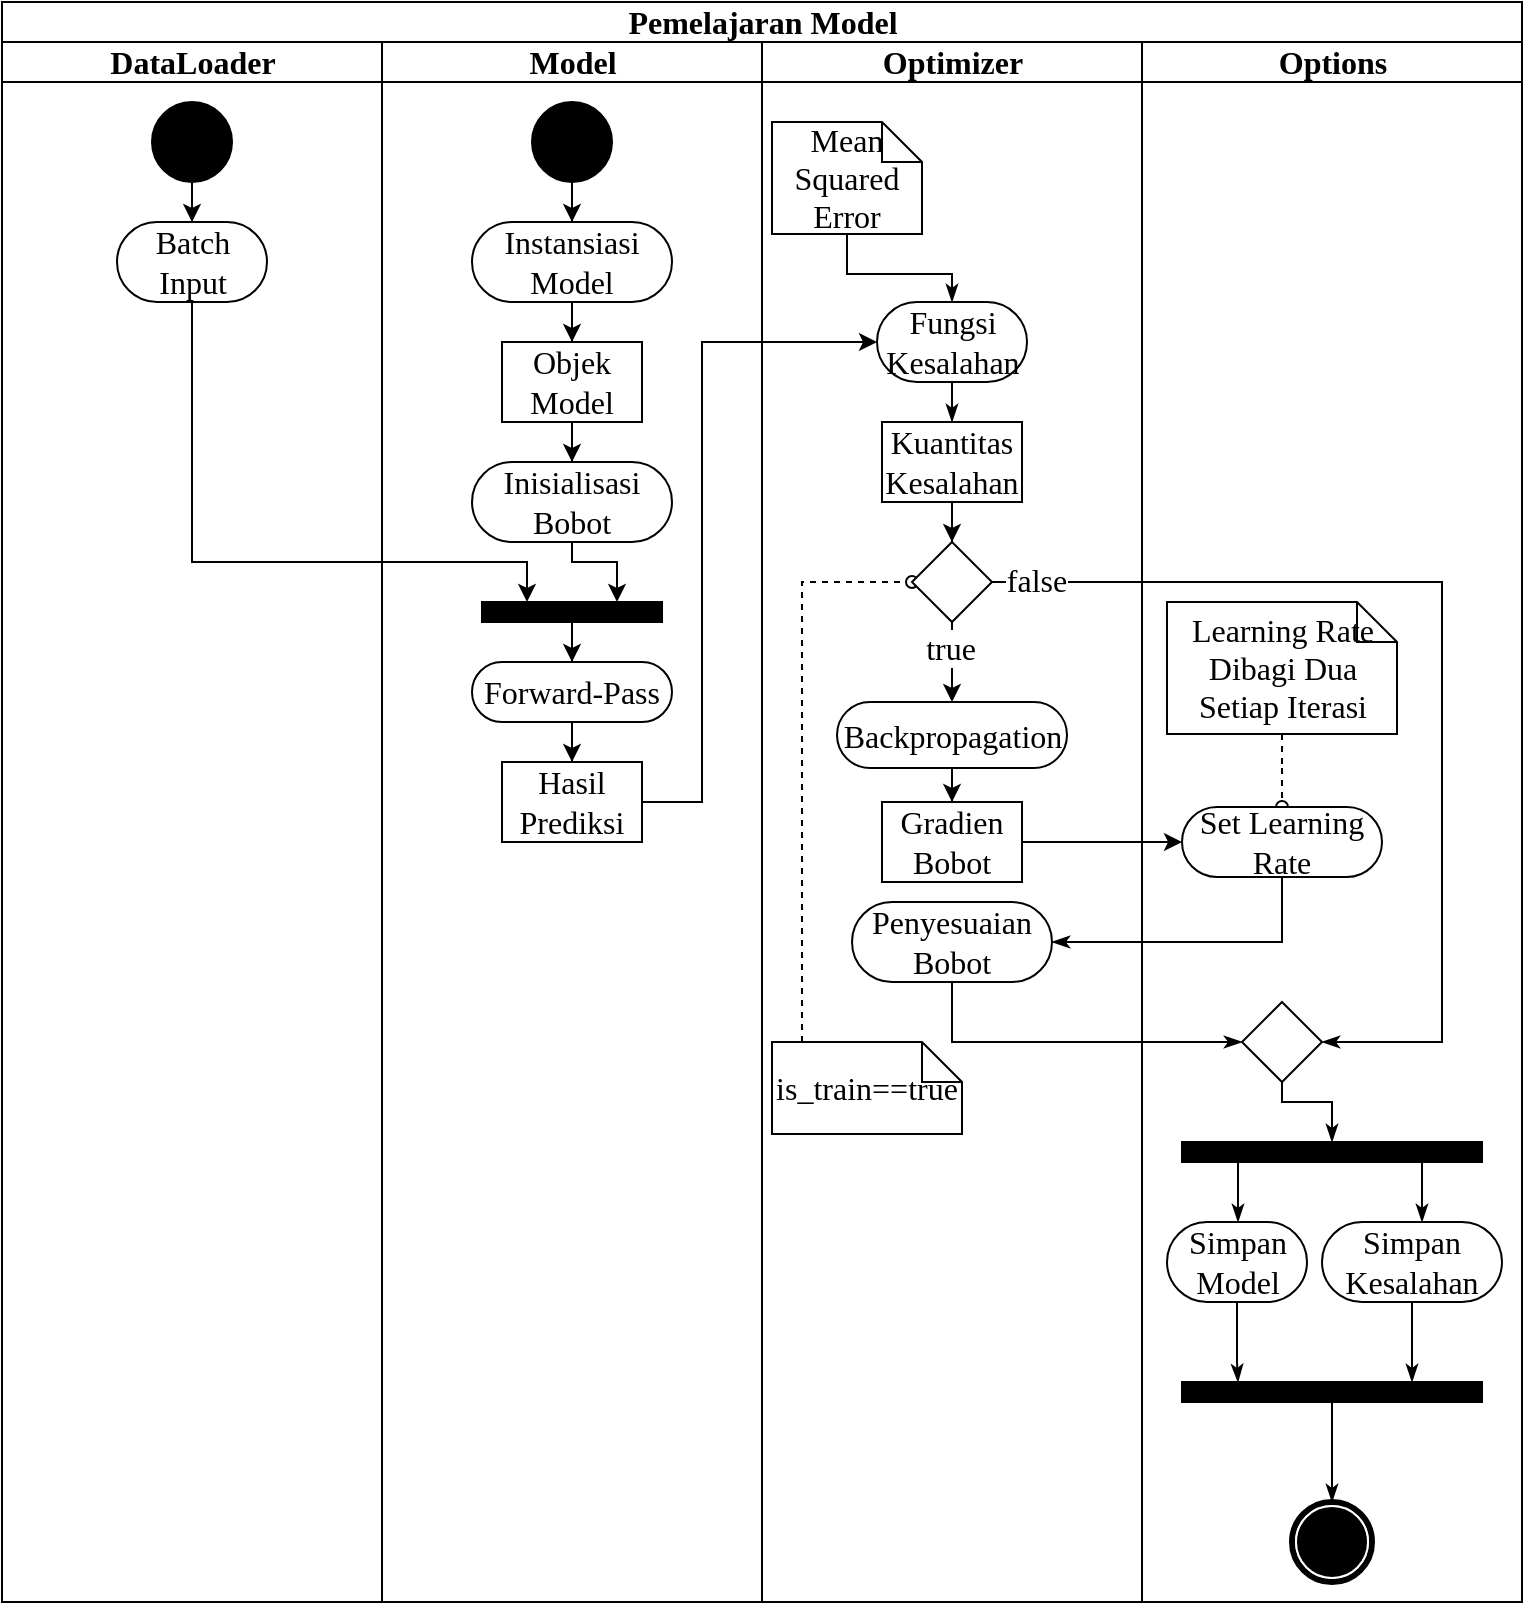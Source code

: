 <mxfile version="13.1.14" type="device"><diagram name="Page-1" id="0783ab3e-0a74-02c8-0abd-f7b4e66b4bec"><mxGraphModel dx="1185" dy="659" grid="1" gridSize="10" guides="1" tooltips="1" connect="1" arrows="1" fold="1" page="1" pageScale="1" pageWidth="850" pageHeight="1100" background="#ffffff" math="0" shadow="0"><root><mxCell id="0"/><mxCell id="1" parent="0"/><mxCell id="1c1d494c118603dd-1" value="Pemelajaran Model" style="swimlane;html=1;childLayout=stackLayout;startSize=20;rounded=0;shadow=0;comic=0;labelBackgroundColor=none;strokeWidth=1;fontFamily=Times New Roman;fontSize=16;align=center;" parent="1" vertex="1"><mxGeometry x="40" y="20" width="760" height="800" as="geometry"/></mxCell><mxCell id="1c1d494c118603dd-2" value="DataLoader" style="swimlane;html=1;startSize=20;fontFamily=Times New Roman;fontSize=16;" parent="1c1d494c118603dd-1" vertex="1"><mxGeometry y="20" width="190" height="780" as="geometry"/></mxCell><mxCell id="9CMjb2xJPfqkFFIdfeMv-32" value="Batch Input" style="rounded=1;whiteSpace=wrap;html=1;shadow=0;comic=0;labelBackgroundColor=none;strokeWidth=1;fontFamily=Times New Roman;fontSize=16;align=center;arcSize=50;" parent="1c1d494c118603dd-2" vertex="1"><mxGeometry x="57.5" y="90" width="75" height="40" as="geometry"/></mxCell><mxCell id="9CMjb2xJPfqkFFIdfeMv-42" style="edgeStyle=orthogonalEdgeStyle;rounded=0;orthogonalLoop=1;jettySize=auto;html=1;fontFamily=Times New Roman;fontSize=16;" parent="1c1d494c118603dd-2" source="60571a20871a0731-4" target="9CMjb2xJPfqkFFIdfeMv-32" edge="1"><mxGeometry relative="1" as="geometry"/></mxCell><mxCell id="60571a20871a0731-4" value="" style="ellipse;whiteSpace=wrap;html=1;rounded=0;shadow=0;comic=0;labelBackgroundColor=none;strokeWidth=1;fillColor=#000000;fontFamily=Times New Roman;fontSize=16;align=center;" parent="1c1d494c118603dd-2" vertex="1"><mxGeometry x="75" y="30" width="40" height="40" as="geometry"/></mxCell><mxCell id="1c1d494c118603dd-46" style="edgeStyle=none;rounded=0;html=1;labelBackgroundColor=none;startArrow=none;startFill=0;startSize=5;endArrow=oval;endFill=0;endSize=5;jettySize=auto;orthogonalLoop=1;strokeWidth=1;fontFamily=Times New Roman;fontSize=12;dashed=1;" parent="1c1d494c118603dd-2" edge="1"><mxGeometry relative="1" as="geometry"><mxPoint x="70.173" y="316.0" as="sourcePoint"/></mxGeometry></mxCell><mxCell id="1c1d494c118603dd-3" value="Model" style="swimlane;html=1;startSize=20;fontFamily=Times New Roman;fontSize=16;" parent="1c1d494c118603dd-1" vertex="1"><mxGeometry x="190" y="20" width="190" height="780" as="geometry"/></mxCell><mxCell id="9CMjb2xJPfqkFFIdfeMv-38" style="edgeStyle=orthogonalEdgeStyle;rounded=0;orthogonalLoop=1;jettySize=auto;html=1;fontFamily=Times New Roman;fontSize=16;" parent="1c1d494c118603dd-3" source="9CMjb2xJPfqkFFIdfeMv-33" target="9CMjb2xJPfqkFFIdfeMv-34" edge="1"><mxGeometry relative="1" as="geometry"/></mxCell><mxCell id="9CMjb2xJPfqkFFIdfeMv-66" value="&lt;div style=&quot;font-size: 16px;&quot;&gt;Hasil&lt;/div&gt;&lt;div style=&quot;font-size: 16px;&quot;&gt;Prediksi&lt;/div&gt;" style="rounded=0;whiteSpace=wrap;html=1;shadow=0;comic=0;labelBackgroundColor=none;strokeWidth=1;fontFamily=Times New Roman;fontSize=16;align=center;arcSize=50;" parent="1c1d494c118603dd-3" vertex="1"><mxGeometry x="60" y="360" width="70" height="40" as="geometry"/></mxCell><mxCell id="9CMjb2xJPfqkFFIdfeMv-33" value="&lt;div style=&quot;font-size: 16px;&quot;&gt;Instansiasi&lt;/div&gt;&lt;div style=&quot;font-size: 16px;&quot;&gt;Model&lt;br style=&quot;font-size: 16px;&quot;&gt;&lt;/div&gt;" style="rounded=1;whiteSpace=wrap;html=1;shadow=0;comic=0;labelBackgroundColor=none;strokeWidth=1;fontFamily=Times New Roman;fontSize=16;align=center;arcSize=50;" parent="1c1d494c118603dd-3" vertex="1"><mxGeometry x="45" y="90" width="100" height="40" as="geometry"/></mxCell><mxCell id="9CMjb2xJPfqkFFIdfeMv-37" style="edgeStyle=orthogonalEdgeStyle;rounded=0;orthogonalLoop=1;jettySize=auto;html=1;fontFamily=Times New Roman;fontSize=16;" parent="1c1d494c118603dd-3" source="9CMjb2xJPfqkFFIdfeMv-29" target="9CMjb2xJPfqkFFIdfeMv-33" edge="1"><mxGeometry relative="1" as="geometry"/></mxCell><mxCell id="9CMjb2xJPfqkFFIdfeMv-29" value="" style="ellipse;whiteSpace=wrap;html=1;rounded=0;shadow=0;comic=0;labelBackgroundColor=none;strokeWidth=1;fillColor=#000000;fontFamily=Times New Roman;fontSize=16;align=center;" parent="1c1d494c118603dd-3" vertex="1"><mxGeometry x="75" y="30" width="40" height="40" as="geometry"/></mxCell><mxCell id="9CMjb2xJPfqkFFIdfeMv-39" style="edgeStyle=orthogonalEdgeStyle;rounded=0;orthogonalLoop=1;jettySize=auto;html=1;fontFamily=Times New Roman;fontSize=16;" parent="1c1d494c118603dd-3" source="9CMjb2xJPfqkFFIdfeMv-34" target="9CMjb2xJPfqkFFIdfeMv-36" edge="1"><mxGeometry relative="1" as="geometry"/></mxCell><mxCell id="9CMjb2xJPfqkFFIdfeMv-34" value="&lt;div style=&quot;font-size: 16px;&quot;&gt;Objek&lt;/div&gt;&lt;div style=&quot;font-size: 16px;&quot;&gt;Model&lt;/div&gt;" style="rounded=0;whiteSpace=wrap;html=1;shadow=0;comic=0;labelBackgroundColor=none;strokeWidth=1;fontFamily=Times New Roman;fontSize=16;align=center;arcSize=50;" parent="1c1d494c118603dd-3" vertex="1"><mxGeometry x="60" y="150" width="70" height="40" as="geometry"/></mxCell><mxCell id="39tf_p8SCCzRq2YbNoaB-7" style="edgeStyle=orthogonalEdgeStyle;rounded=0;orthogonalLoop=1;jettySize=auto;html=1;entryX=0.75;entryY=0;entryDx=0;entryDy=0;" edge="1" parent="1c1d494c118603dd-3" source="9CMjb2xJPfqkFFIdfeMv-36" target="9jlThomg_fK37PJN9iuT-2"><mxGeometry relative="1" as="geometry"><Array as="points"><mxPoint x="95" y="260"/><mxPoint x="117" y="260"/></Array></mxGeometry></mxCell><mxCell id="9CMjb2xJPfqkFFIdfeMv-36" value="&lt;div style=&quot;font-size: 16px;&quot;&gt;Inisialisasi&lt;/div&gt;&lt;div style=&quot;font-size: 16px;&quot;&gt;Bobot&lt;br style=&quot;font-size: 16px;&quot;&gt;&lt;/div&gt;" style="rounded=1;whiteSpace=wrap;html=1;shadow=0;comic=0;labelBackgroundColor=none;strokeWidth=1;fontFamily=Times New Roman;fontSize=16;align=center;arcSize=50;" parent="1c1d494c118603dd-3" vertex="1"><mxGeometry x="45" y="210" width="100" height="40" as="geometry"/></mxCell><mxCell id="39tf_p8SCCzRq2YbNoaB-4" style="edgeStyle=orthogonalEdgeStyle;rounded=0;orthogonalLoop=1;jettySize=auto;html=1;" edge="1" parent="1c1d494c118603dd-3" source="9CMjb2xJPfqkFFIdfeMv-54" target="9CMjb2xJPfqkFFIdfeMv-66"><mxGeometry relative="1" as="geometry"/></mxCell><mxCell id="9CMjb2xJPfqkFFIdfeMv-54" value="Forward-Pass" style="rounded=1;whiteSpace=wrap;html=1;shadow=0;comic=0;labelBackgroundColor=none;strokeWidth=1;fontFamily=Times New Roman;fontSize=16;align=center;arcSize=50;" parent="1c1d494c118603dd-3" vertex="1"><mxGeometry x="45" y="310" width="100" height="30" as="geometry"/></mxCell><mxCell id="39tf_p8SCCzRq2YbNoaB-12" style="edgeStyle=orthogonalEdgeStyle;rounded=0;orthogonalLoop=1;jettySize=auto;html=1;" edge="1" parent="1c1d494c118603dd-3" source="9jlThomg_fK37PJN9iuT-2" target="9CMjb2xJPfqkFFIdfeMv-54"><mxGeometry relative="1" as="geometry"/></mxCell><mxCell id="9jlThomg_fK37PJN9iuT-2" value="" style="whiteSpace=wrap;html=1;rounded=0;shadow=0;comic=0;labelBackgroundColor=none;strokeWidth=1;fillColor=#000000;fontFamily=Times New Roman;fontSize=16;align=center;rotation=0;" parent="1c1d494c118603dd-3" vertex="1"><mxGeometry x="50" y="280" width="90" height="10" as="geometry"/></mxCell><mxCell id="1c1d494c118603dd-36" style="edgeStyle=none;rounded=0;html=1;labelBackgroundColor=none;startArrow=none;startFill=0;startSize=5;endArrow=classicThin;endFill=1;endSize=5;jettySize=auto;orthogonalLoop=1;strokeWidth=1;fontFamily=Times New Roman;fontSize=12" parent="1c1d494c118603dd-1" edge="1"><mxGeometry relative="1" as="geometry"><mxPoint x="157.5" y="385.0" as="sourcePoint"/></mxGeometry></mxCell><mxCell id="1c1d494c118603dd-42" style="edgeStyle=none;rounded=0;html=1;labelBackgroundColor=none;startArrow=none;startFill=0;startSize=5;endArrow=classicThin;endFill=1;endSize=5;jettySize=auto;orthogonalLoop=1;strokeWidth=1;fontFamily=Times New Roman;fontSize=16;" parent="1c1d494c118603dd-1" edge="1"><mxGeometry relative="1" as="geometry"><mxPoint x="352.5" y="630" as="sourcePoint"/><mxPoint x="352.5" y="630" as="targetPoint"/></mxGeometry></mxCell><mxCell id="1c1d494c118603dd-4" value="Optimizer" style="swimlane;html=1;startSize=20;fontFamily=Times New Roman;fontSize=16;" parent="1c1d494c118603dd-1" vertex="1"><mxGeometry x="380" y="20" width="190" height="780" as="geometry"/></mxCell><mxCell id="9CMjb2xJPfqkFFIdfeMv-72" style="edgeStyle=orthogonalEdgeStyle;rounded=0;orthogonalLoop=1;jettySize=auto;html=1;endArrow=classicThin;endFill=1;fontFamily=Times New Roman;fontSize=16;" parent="1c1d494c118603dd-4" source="9CMjb2xJPfqkFFIdfeMv-69" target="9CMjb2xJPfqkFFIdfeMv-71" edge="1"><mxGeometry relative="1" as="geometry"/></mxCell><mxCell id="9jlThomg_fK37PJN9iuT-21" style="edgeStyle=orthogonalEdgeStyle;rounded=0;orthogonalLoop=1;jettySize=auto;html=1;fontFamily=Times New Roman;fontSize=16;" parent="1c1d494c118603dd-4" source="9jlThomg_fK37PJN9iuT-18" target="9CMjb2xJPfqkFFIdfeMv-76" edge="1"><mxGeometry relative="1" as="geometry"/></mxCell><mxCell id="9jlThomg_fK37PJN9iuT-58" value="true" style="edgeLabel;html=1;align=center;verticalAlign=middle;resizable=0;points=[];fontFamily=Times New Roman;fontSize=16;" parent="9jlThomg_fK37PJN9iuT-21" vertex="1" connectable="0"><mxGeometry x="-0.35" y="-1" relative="1" as="geometry"><mxPoint as="offset"/></mxGeometry></mxCell><mxCell id="9jlThomg_fK37PJN9iuT-53" style="edgeStyle=orthogonalEdgeStyle;rounded=0;orthogonalLoop=1;jettySize=auto;html=1;entryX=0;entryY=0.5;entryDx=0;entryDy=0;endArrow=oval;endFill=0;dashed=1;fontFamily=Times New Roman;fontSize=16;" parent="1c1d494c118603dd-4" source="9jlThomg_fK37PJN9iuT-52" target="9jlThomg_fK37PJN9iuT-18" edge="1"><mxGeometry relative="1" as="geometry"><Array as="points"><mxPoint x="20" y="270"/></Array></mxGeometry></mxCell><mxCell id="9jlThomg_fK37PJN9iuT-68" style="edgeStyle=orthogonalEdgeStyle;rounded=0;orthogonalLoop=1;jettySize=auto;html=1;endArrow=classicThin;endFill=1;fontFamily=Times New Roman;fontSize=16;" parent="1c1d494c118603dd-4" source="9CMjb2xJPfqkFFIdfeMv-73" target="9CMjb2xJPfqkFFIdfeMv-69" edge="1"><mxGeometry relative="1" as="geometry"/></mxCell><mxCell id="9CMjb2xJPfqkFFIdfeMv-73" value="&lt;div style=&quot;font-size: 16px;&quot;&gt;Mean&lt;/div&gt;&lt;div style=&quot;font-size: 16px;&quot;&gt;Squared Error&lt;/div&gt;" style="shape=note;whiteSpace=wrap;html=1;rounded=0;shadow=0;comic=0;labelBackgroundColor=none;strokeWidth=1;fontFamily=Times New Roman;fontSize=16;align=center;size=20;" parent="1c1d494c118603dd-4" vertex="1"><mxGeometry x="5" y="40" width="75" height="56" as="geometry"/></mxCell><mxCell id="9jlThomg_fK37PJN9iuT-52" value="is_train==true" style="shape=note;whiteSpace=wrap;html=1;rounded=0;shadow=0;comic=0;labelBackgroundColor=none;strokeWidth=1;fontFamily=Times New Roman;fontSize=16;align=center;size=20;" parent="1c1d494c118603dd-4" vertex="1"><mxGeometry x="5" y="500" width="95" height="46" as="geometry"/></mxCell><mxCell id="9jlThomg_fK37PJN9iuT-18" value="" style="rhombus;whiteSpace=wrap;html=1;fontFamily=Times New Roman;fontSize=16;" parent="1c1d494c118603dd-4" vertex="1"><mxGeometry x="75" y="250" width="40" height="40" as="geometry"/></mxCell><mxCell id="9jlThomg_fK37PJN9iuT-19" style="edgeStyle=orthogonalEdgeStyle;rounded=0;orthogonalLoop=1;jettySize=auto;html=1;fontFamily=Times New Roman;fontSize=16;" parent="1c1d494c118603dd-4" source="9CMjb2xJPfqkFFIdfeMv-71" target="9jlThomg_fK37PJN9iuT-18" edge="1"><mxGeometry relative="1" as="geometry"/></mxCell><mxCell id="9CMjb2xJPfqkFFIdfeMv-71" value="Kuantitas Kesalahan" style="rounded=0;whiteSpace=wrap;html=1;shadow=0;comic=0;labelBackgroundColor=none;strokeWidth=1;fontFamily=Times New Roman;fontSize=16;align=center;arcSize=50;" parent="1c1d494c118603dd-4" vertex="1"><mxGeometry x="60" y="190" width="70" height="40" as="geometry"/></mxCell><mxCell id="9jlThomg_fK37PJN9iuT-25" style="edgeStyle=orthogonalEdgeStyle;rounded=0;orthogonalLoop=1;jettySize=auto;html=1;fontFamily=Times New Roman;fontSize=16;" parent="1c1d494c118603dd-4" source="9CMjb2xJPfqkFFIdfeMv-76" target="9jlThomg_fK37PJN9iuT-22" edge="1"><mxGeometry relative="1" as="geometry"/></mxCell><mxCell id="9CMjb2xJPfqkFFIdfeMv-60" value="Penyesuaian Bobot" style="rounded=1;whiteSpace=wrap;html=1;shadow=0;comic=0;labelBackgroundColor=none;strokeWidth=1;fontFamily=Times New Roman;fontSize=16;align=center;arcSize=50;" parent="1c1d494c118603dd-4" vertex="1"><mxGeometry x="45" y="430" width="100" height="40" as="geometry"/></mxCell><mxCell id="9jlThomg_fK37PJN9iuT-22" value="Gradien Bobot" style="rounded=0;whiteSpace=wrap;html=1;shadow=0;comic=0;labelBackgroundColor=none;strokeWidth=1;fontFamily=Times New Roman;fontSize=16;align=center;arcSize=50;" parent="1c1d494c118603dd-4" vertex="1"><mxGeometry x="60" y="380" width="70" height="40" as="geometry"/></mxCell><mxCell id="9CMjb2xJPfqkFFIdfeMv-76" value="Backpropagation" style="rounded=1;whiteSpace=wrap;html=1;shadow=0;comic=0;labelBackgroundColor=none;strokeWidth=1;fontFamily=Times New Roman;fontSize=16;align=center;arcSize=50;" parent="1c1d494c118603dd-4" vertex="1"><mxGeometry x="37.5" y="330" width="115" height="33" as="geometry"/></mxCell><mxCell id="9CMjb2xJPfqkFFIdfeMv-69" value="Fungsi Kesalahan" style="rounded=1;whiteSpace=wrap;html=1;shadow=0;comic=0;labelBackgroundColor=none;strokeWidth=1;fontFamily=Times New Roman;fontSize=16;align=center;arcSize=50;" parent="1c1d494c118603dd-4" vertex="1"><mxGeometry x="57.5" y="130" width="75" height="40" as="geometry"/></mxCell><mxCell id="9CMjb2xJPfqkFFIdfeMv-1" value="Options" style="swimlane;html=1;startSize=20;fontFamily=Times New Roman;fontSize=16;" parent="1c1d494c118603dd-1" vertex="1"><mxGeometry x="570" y="20" width="190" height="780" as="geometry"/></mxCell><mxCell id="9jlThomg_fK37PJN9iuT-39" style="edgeStyle=orthogonalEdgeStyle;rounded=0;orthogonalLoop=1;jettySize=auto;html=1;endArrow=oval;endFill=0;dashed=1;fontFamily=Times New Roman;fontSize=16;" parent="9CMjb2xJPfqkFFIdfeMv-1" source="9jlThomg_fK37PJN9iuT-32" target="9jlThomg_fK37PJN9iuT-27" edge="1"><mxGeometry relative="1" as="geometry"/></mxCell><mxCell id="9jlThomg_fK37PJN9iuT-64" style="edgeStyle=orthogonalEdgeStyle;rounded=0;orthogonalLoop=1;jettySize=auto;html=1;endArrow=classicThin;endFill=1;fontFamily=Times New Roman;fontSize=16;" parent="9CMjb2xJPfqkFFIdfeMv-1" source="9jlThomg_fK37PJN9iuT-48" target="9jlThomg_fK37PJN9iuT-60" edge="1"><mxGeometry relative="1" as="geometry"><Array as="points"><mxPoint x="48" y="660"/><mxPoint x="48" y="660"/></Array></mxGeometry></mxCell><mxCell id="9jlThomg_fK37PJN9iuT-48" value="Simpan Model" style="rounded=1;whiteSpace=wrap;html=1;shadow=0;comic=0;labelBackgroundColor=none;strokeWidth=1;fontFamily=Times New Roman;fontSize=16;align=center;arcSize=50;" parent="9CMjb2xJPfqkFFIdfeMv-1" vertex="1"><mxGeometry x="12.5" y="590" width="70" height="40" as="geometry"/></mxCell><mxCell id="9jlThomg_fK37PJN9iuT-27" value="Set Learning Rate" style="rounded=1;whiteSpace=wrap;html=1;shadow=0;comic=0;labelBackgroundColor=none;strokeWidth=1;fontFamily=Times New Roman;fontSize=16;align=center;arcSize=50;" parent="9CMjb2xJPfqkFFIdfeMv-1" vertex="1"><mxGeometry x="20" y="382.5" width="100" height="35" as="geometry"/></mxCell><mxCell id="9jlThomg_fK37PJN9iuT-32" value="Learning Rate Dibagi Dua Setiap Iterasi" style="shape=note;whiteSpace=wrap;html=1;rounded=0;shadow=0;comic=0;labelBackgroundColor=none;strokeWidth=1;fontFamily=Times New Roman;fontSize=16;align=center;size=20;" parent="9CMjb2xJPfqkFFIdfeMv-1" vertex="1"><mxGeometry x="12.5" y="280" width="115" height="66" as="geometry"/></mxCell><mxCell id="9jlThomg_fK37PJN9iuT-45" style="edgeStyle=orthogonalEdgeStyle;rounded=0;orthogonalLoop=1;jettySize=auto;html=1;entryX=0.5;entryY=0;entryDx=0;entryDy=0;endArrow=classicThin;endFill=1;fontFamily=Times New Roman;fontSize=16;" parent="9CMjb2xJPfqkFFIdfeMv-1" source="9jlThomg_fK37PJN9iuT-34" target="9jlThomg_fK37PJN9iuT-44" edge="1"><mxGeometry relative="1" as="geometry"><Array as="points"><mxPoint x="70" y="530"/><mxPoint x="95" y="530"/></Array></mxGeometry></mxCell><mxCell id="9jlThomg_fK37PJN9iuT-34" value="" style="rhombus;whiteSpace=wrap;html=1;fontFamily=Times New Roman;fontSize=16;" parent="9CMjb2xJPfqkFFIdfeMv-1" vertex="1"><mxGeometry x="50" y="480" width="40" height="40" as="geometry"/></mxCell><mxCell id="9jlThomg_fK37PJN9iuT-50" style="edgeStyle=orthogonalEdgeStyle;rounded=0;orthogonalLoop=1;jettySize=auto;html=1;endArrow=classicThin;endFill=1;fontFamily=Times New Roman;fontSize=16;" parent="9CMjb2xJPfqkFFIdfeMv-1" source="9jlThomg_fK37PJN9iuT-44" target="9jlThomg_fK37PJN9iuT-48" edge="1"><mxGeometry relative="1" as="geometry"><Array as="points"><mxPoint x="48" y="570"/><mxPoint x="48" y="570"/></Array></mxGeometry></mxCell><mxCell id="9jlThomg_fK37PJN9iuT-51" style="edgeStyle=orthogonalEdgeStyle;rounded=0;orthogonalLoop=1;jettySize=auto;html=1;endArrow=classicThin;endFill=1;fontFamily=Times New Roman;fontSize=16;" parent="9CMjb2xJPfqkFFIdfeMv-1" source="9jlThomg_fK37PJN9iuT-44" target="9jlThomg_fK37PJN9iuT-49" edge="1"><mxGeometry relative="1" as="geometry"><Array as="points"><mxPoint x="140" y="570"/><mxPoint x="140" y="570"/></Array></mxGeometry></mxCell><mxCell id="60571a20871a0731-5" value="" style="shape=mxgraph.bpmn.shape;html=1;verticalLabelPosition=bottom;labelBackgroundColor=#ffffff;verticalAlign=top;perimeter=ellipsePerimeter;outline=end;symbol=terminate;rounded=0;shadow=0;comic=0;strokeWidth=1;fontFamily=Times New Roman;fontSize=16;align=center;" parent="9CMjb2xJPfqkFFIdfeMv-1" vertex="1"><mxGeometry x="75" y="730" width="40" height="40" as="geometry"/></mxCell><mxCell id="9jlThomg_fK37PJN9iuT-44" value="" style="whiteSpace=wrap;html=1;rounded=0;shadow=0;comic=0;labelBackgroundColor=none;strokeWidth=1;fillColor=#000000;fontFamily=Times New Roman;fontSize=16;align=center;rotation=0;" parent="9CMjb2xJPfqkFFIdfeMv-1" vertex="1"><mxGeometry x="20" y="550" width="150" height="10" as="geometry"/></mxCell><mxCell id="9jlThomg_fK37PJN9iuT-66" style="edgeStyle=orthogonalEdgeStyle;rounded=0;orthogonalLoop=1;jettySize=auto;html=1;endArrow=classicThin;endFill=1;fontFamily=Times New Roman;fontSize=16;" parent="9CMjb2xJPfqkFFIdfeMv-1" source="9jlThomg_fK37PJN9iuT-49" target="9jlThomg_fK37PJN9iuT-60" edge="1"><mxGeometry relative="1" as="geometry"><Array as="points"><mxPoint x="140" y="670"/><mxPoint x="140" y="670"/></Array></mxGeometry></mxCell><mxCell id="9jlThomg_fK37PJN9iuT-67" style="edgeStyle=orthogonalEdgeStyle;rounded=0;orthogonalLoop=1;jettySize=auto;html=1;endArrow=classicThin;endFill=1;fontFamily=Times New Roman;fontSize=16;" parent="9CMjb2xJPfqkFFIdfeMv-1" source="9jlThomg_fK37PJN9iuT-60" target="60571a20871a0731-5" edge="1"><mxGeometry relative="1" as="geometry"/></mxCell><mxCell id="9jlThomg_fK37PJN9iuT-60" value="" style="whiteSpace=wrap;html=1;rounded=0;shadow=0;comic=0;labelBackgroundColor=none;strokeWidth=1;fillColor=#000000;fontFamily=Times New Roman;fontSize=16;align=center;rotation=0;" parent="9CMjb2xJPfqkFFIdfeMv-1" vertex="1"><mxGeometry x="20" y="670" width="150" height="10" as="geometry"/></mxCell><mxCell id="9jlThomg_fK37PJN9iuT-49" value="&lt;div&gt;Simpan&lt;/div&gt;&lt;div&gt;Kesalahan&lt;br&gt;&lt;/div&gt;" style="rounded=1;whiteSpace=wrap;html=1;shadow=0;comic=0;labelBackgroundColor=none;strokeWidth=1;fontFamily=Times New Roman;fontSize=16;align=center;arcSize=50;" parent="9CMjb2xJPfqkFFIdfeMv-1" vertex="1"><mxGeometry x="90" y="590" width="90" height="40" as="geometry"/></mxCell><mxCell id="1c1d494c118603dd-35" style="edgeStyle=none;rounded=0;html=1;labelBackgroundColor=none;startArrow=none;startFill=0;startSize=5;endArrow=classicThin;endFill=1;endSize=5;jettySize=auto;orthogonalLoop=1;strokeWidth=1;fontFamily=Times New Roman;fontSize=12" parent="1c1d494c118603dd-1" edge="1"><mxGeometry relative="1" as="geometry"><mxPoint x="180" y="370.0" as="targetPoint"/></mxGeometry></mxCell><mxCell id="1c1d494c118603dd-47" style="edgeStyle=none;rounded=0;html=1;dashed=1;labelBackgroundColor=none;startArrow=none;startFill=0;startSize=5;endArrow=oval;endFill=0;endSize=5;jettySize=auto;orthogonalLoop=1;strokeWidth=1;fontFamily=Times New Roman;fontSize=12" parent="1c1d494c118603dd-1" edge="1"><mxGeometry relative="1" as="geometry"><mxPoint x="105" y="325.625" as="sourcePoint"/></mxGeometry></mxCell><mxCell id="9jlThomg_fK37PJN9iuT-17" style="edgeStyle=orthogonalEdgeStyle;rounded=0;orthogonalLoop=1;jettySize=auto;html=1;fontFamily=Times New Roman;fontSize=16;" parent="1c1d494c118603dd-1" source="9CMjb2xJPfqkFFIdfeMv-66" target="9CMjb2xJPfqkFFIdfeMv-69" edge="1"><mxGeometry relative="1" as="geometry"><Array as="points"><mxPoint x="350" y="400"/><mxPoint x="350" y="170"/></Array></mxGeometry></mxCell><mxCell id="9jlThomg_fK37PJN9iuT-28" style="edgeStyle=orthogonalEdgeStyle;rounded=0;orthogonalLoop=1;jettySize=auto;html=1;fontFamily=Times New Roman;fontSize=16;" parent="1c1d494c118603dd-1" source="9jlThomg_fK37PJN9iuT-22" target="9jlThomg_fK37PJN9iuT-27" edge="1"><mxGeometry relative="1" as="geometry"/></mxCell><mxCell id="9jlThomg_fK37PJN9iuT-35" style="edgeStyle=orthogonalEdgeStyle;rounded=0;orthogonalLoop=1;jettySize=auto;html=1;entryX=0;entryY=0.5;entryDx=0;entryDy=0;endArrow=classicThin;endFill=1;fontFamily=Times New Roman;fontSize=16;" parent="1c1d494c118603dd-1" source="9CMjb2xJPfqkFFIdfeMv-60" target="9jlThomg_fK37PJN9iuT-34" edge="1"><mxGeometry relative="1" as="geometry"><Array as="points"><mxPoint x="475" y="520"/></Array></mxGeometry></mxCell><mxCell id="9jlThomg_fK37PJN9iuT-38" style="edgeStyle=orthogonalEdgeStyle;rounded=0;orthogonalLoop=1;jettySize=auto;html=1;entryX=1;entryY=0.5;entryDx=0;entryDy=0;endArrow=classicThin;endFill=1;fontFamily=Times New Roman;fontSize=16;" parent="1c1d494c118603dd-1" source="9jlThomg_fK37PJN9iuT-27" target="9CMjb2xJPfqkFFIdfeMv-60" edge="1"><mxGeometry relative="1" as="geometry"><Array as="points"><mxPoint x="640" y="470"/></Array></mxGeometry></mxCell><mxCell id="9jlThomg_fK37PJN9iuT-40" style="edgeStyle=orthogonalEdgeStyle;rounded=0;orthogonalLoop=1;jettySize=auto;html=1;entryX=1;entryY=0.5;entryDx=0;entryDy=0;endArrow=classicThin;endFill=1;fontFamily=Times New Roman;fontSize=16;" parent="1c1d494c118603dd-1" source="9jlThomg_fK37PJN9iuT-18" target="9jlThomg_fK37PJN9iuT-34" edge="1"><mxGeometry relative="1" as="geometry"><Array as="points"><mxPoint x="720" y="290"/><mxPoint x="720" y="520"/></Array></mxGeometry></mxCell><mxCell id="9jlThomg_fK37PJN9iuT-59" value="false" style="edgeLabel;html=1;align=center;verticalAlign=middle;resizable=0;points=[];fontFamily=Times New Roman;fontSize=16;" parent="9jlThomg_fK37PJN9iuT-40" vertex="1" connectable="0"><mxGeometry x="-0.917" y="1" relative="1" as="geometry"><mxPoint as="offset"/></mxGeometry></mxCell><mxCell id="39tf_p8SCCzRq2YbNoaB-8" style="edgeStyle=orthogonalEdgeStyle;rounded=0;orthogonalLoop=1;jettySize=auto;html=1;entryX=0.25;entryY=0;entryDx=0;entryDy=0;" edge="1" parent="1c1d494c118603dd-1" source="9CMjb2xJPfqkFFIdfeMv-32" target="9jlThomg_fK37PJN9iuT-2"><mxGeometry relative="1" as="geometry"><Array as="points"><mxPoint x="95" y="280"/><mxPoint x="263" y="280"/></Array></mxGeometry></mxCell></root></mxGraphModel></diagram></mxfile>